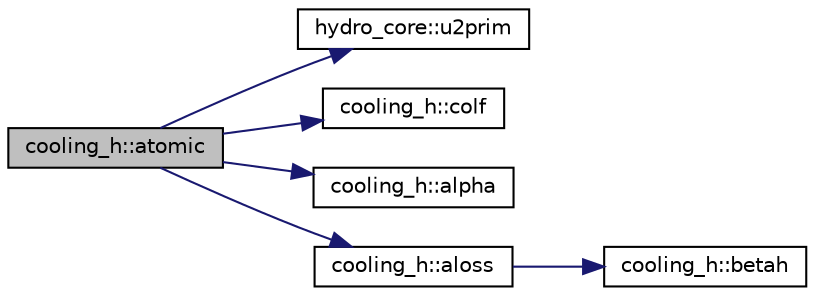digraph "cooling_h::atomic"
{
  edge [fontname="Helvetica",fontsize="10",labelfontname="Helvetica",labelfontsize="10"];
  node [fontname="Helvetica",fontsize="10",shape=record];
  rankdir="LR";
  Node1 [label="cooling_h::atomic",height=0.2,width=0.4,color="black", fillcolor="grey75", style="filled", fontcolor="black"];
  Node1 -> Node2 [color="midnightblue",fontsize="10",style="solid",fontname="Helvetica"];
  Node2 [label="hydro_core::u2prim",height=0.2,width=0.4,color="black", fillcolor="white", style="filled",URL="$namespacehydro__core.html#a360e3d64343b30d94d270cfebc5b4eb3",tooltip="Computes the primitive variables and temperature from conserved variables on a single cell..."];
  Node1 -> Node3 [color="midnightblue",fontsize="10",style="solid",fontname="Helvetica"];
  Node3 [label="cooling_h::colf",height=0.2,width=0.4,color="black", fillcolor="white", style="filled",URL="$namespacecooling__h.html#ad5f1352f8925ccb1b352d6e749465a92",tooltip="calculates the collisional ionization rate "];
  Node1 -> Node4 [color="midnightblue",fontsize="10",style="solid",fontname="Helvetica"];
  Node4 [label="cooling_h::alpha",height=0.2,width=0.4,color="black", fillcolor="white", style="filled",URL="$namespacecooling__h.html#a09de30645cebf531a647b5f53ae143b2",tooltip="calculates the recombination rate (case B) "];
  Node1 -> Node5 [color="midnightblue",fontsize="10",style="solid",fontname="Helvetica"];
  Node5 [label="cooling_h::aloss",height=0.2,width=0.4,color="black", fillcolor="white", style="filled",URL="$namespacecooling__h.html#a92cfd14c9b02e853eb33d22857fabeed",tooltip="Non equilibrium cooling. "];
  Node5 -> Node6 [color="midnightblue",fontsize="10",style="solid",fontname="Helvetica"];
  Node6 [label="cooling_h::betah",height=0.2,width=0.4,color="black", fillcolor="white", style="filled",URL="$namespacecooling__h.html#a2a2de25572bd515eae9441391e0ed0f8",tooltip="betaH(T) "];
}
